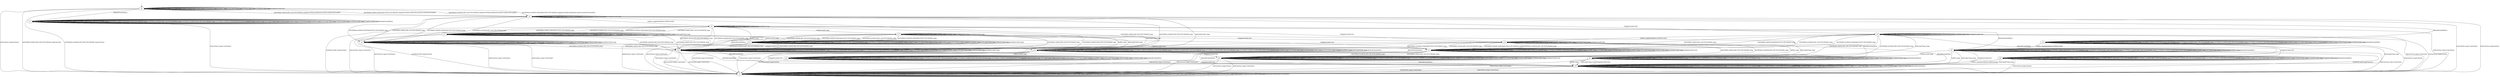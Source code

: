 digraph "../results/kwikModels/kwik-B-lCS-0/learnedModel" {
s0 [label=s0];
s1 [label=s1];
s2 [label=s2];
s3 [label=s3];
s4 [label=s4];
s5 [label=s5];
s6 [label=s6];
s7 [label=s7];
s8 [label=s8];
s9 [label=s9];
s10 [label=s10];
s11 [label=s11];
s12 [label=s12];
s13 [label=s13];
s14 [label=s14];
s15 [label=s15];
s16 [label=s16];
s17 [label=s17];
s18 [label=s18];
s19 [label=s19];
s20 [label=s20];
s0 -> s0  [label="initPing_long/PingACK "];
s0 -> s3  [label="initConClose_long/ConClose "];
s0 -> s2  [label="initCltHello-vldACK:AES-128-GCM-SHA256_long/initSvrHello,hndEncExt,hndCert,hndCertVer,hndFin "];
s0 -> s3  [label="initCltHello-vldACK:AES-256-GCM-SHA384_long/ConClose "];
s0 -> s2  [label="initCltHello-vldACK:CHACHA20-POLY1305-SHA256_long/initSvrHello,hndEncExt,hndCert,hndCertVer,hndFin "];
s0 -> s2  [label="initCltHello-invldACK:AES-128-GCM-SHA256_long/initSvrHello,hndEncExt,hndCert,hndCertVer,hndFin "];
s0 -> s3  [label="initCltHello-invldACK:AES-256-GCM-SHA384_long/ConClose "];
s0 -> s2  [label="initCltHello-invldACK:CHACHA20-POLY1305-SHA256_long/initSvrHello,hndEncExt,hndCert,hndCertVer,hndFin "];
s0 -> s0  [label="initNoFr_long/ "];
s0 -> s0  [label="initUnxpFrType_long/ "];
s0 -> s0  [label="hndPing_long/ "];
s0 -> s0  [label="hndFin_long/ "];
s0 -> s0  [label="hndConClose_long/ "];
s0 -> s0  [label="hndNoFr_long/ "];
s0 -> s0  [label="hndUnxpFrType_long/ "];
s0 -> s0  [label="VldNewConID_long/ "];
s0 -> s0  [label="InvldNewConID_long/ "];
s0 -> s0  [label="[ChgDestConID-Ori]/ "];
s0 -> s1  [label="[RmPadFrmInitPkts]/ "];
s1 -> s1  [label="initPing_long/ "];
s1 -> s3  [label="initConClose_long/<ConClosed> "];
s1 -> s1  [label="initCltHello-vldACK:AES-128-GCM-SHA256_long/ "];
s1 -> s1  [label="initCltHello-vldACK:AES-256-GCM-SHA384_long/ "];
s1 -> s1  [label="initCltHello-vldACK:CHACHA20-POLY1305-SHA256_long/ "];
s1 -> s1  [label="initCltHello-invldACK:AES-128-GCM-SHA256_long/ "];
s1 -> s1  [label="initCltHello-invldACK:AES-256-GCM-SHA384_long/ "];
s1 -> s1  [label="initCltHello-invldACK:CHACHA20-POLY1305-SHA256_long/ "];
s1 -> s1  [label="initNoFr_long/ "];
s1 -> s1  [label="initUnxpFrType_long/ "];
s1 -> s1  [label="hndPing_long/ "];
s1 -> s1  [label="hndFin_long/ "];
s1 -> s1  [label="hndConClose_long/ "];
s1 -> s1  [label="hndNoFr_long/ "];
s1 -> s1  [label="hndUnxpFrType_long/ "];
s1 -> s1  [label="VldNewConID_long/ "];
s1 -> s1  [label="InvldNewConID_long/ "];
s1 -> s1  [label="[ChgDestConID-Ori]/ "];
s1 -> s1  [label="[RmPadFrmInitPkts]/ "];
s2 -> s2  [label="initPing_long/ "];
s2 -> s3  [label="initConClose_long/<ConClosed> "];
s2 -> s6  [label="initCltHello-vldACK:AES-128-GCM-SHA256_long/ "];
s2 -> s18  [label="initCltHello-vldACK:AES-256-GCM-SHA384_long/ "];
s2 -> s6  [label="initCltHello-vldACK:CHACHA20-POLY1305-SHA256_long/ "];
s2 -> s6  [label="initCltHello-invldACK:AES-128-GCM-SHA256_long/ "];
s2 -> s18  [label="initCltHello-invldACK:AES-256-GCM-SHA384_long/ "];
s2 -> s6  [label="initCltHello-invldACK:CHACHA20-POLY1305-SHA256_long/ "];
s2 -> s2  [label="initNoFr_long/ "];
s2 -> s2  [label="initUnxpFrType_long/ "];
s2 -> s2  [label="hndPing_long/PingACK "];
s2 -> s5  [label="hndFin_long/HndshkDone,VldNewConID "];
s2 -> s3  [label="hndConClose_long/ConClose "];
s2 -> s2  [label="hndNoFr_long/ "];
s2 -> s18  [label="hndUnxpFrType_long/ "];
s2 -> s2  [label="VldNewConID_long/ "];
s2 -> s2  [label="InvldNewConID_long/ "];
s2 -> s15  [label="[ChgDestConID-Ori]/ "];
s2 -> s4  [label="[RmPadFrmInitPkts]/ "];
s3 -> s3  [label="initPing_long/<ConClosed> "];
s3 -> s3  [label="initConClose_long/<ConClosed> "];
s3 -> s3  [label="initCltHello-vldACK:AES-128-GCM-SHA256_long/<ConClosed> "];
s3 -> s3  [label="initCltHello-vldACK:AES-256-GCM-SHA384_long/<ConClosed> "];
s3 -> s3  [label="initCltHello-vldACK:CHACHA20-POLY1305-SHA256_long/<ConClosed> "];
s3 -> s3  [label="initCltHello-invldACK:AES-128-GCM-SHA256_long/<ConClosed> "];
s3 -> s3  [label="initCltHello-invldACK:AES-256-GCM-SHA384_long/<ConClosed> "];
s3 -> s3  [label="initCltHello-invldACK:CHACHA20-POLY1305-SHA256_long/<ConClosed> "];
s3 -> s3  [label="initNoFr_long/<ConClosed> "];
s3 -> s3  [label="initUnxpFrType_long/<ConClosed> "];
s3 -> s3  [label="hndPing_long/<ConClosed> "];
s3 -> s3  [label="hndFin_long/<ConClosed> "];
s3 -> s3  [label="hndConClose_long/<ConClosed> "];
s3 -> s3  [label="hndNoFr_long/<ConClosed> "];
s3 -> s3  [label="hndUnxpFrType_long/<ConClosed> "];
s3 -> s3  [label="VldNewConID_long/<ConClosed> "];
s3 -> s3  [label="InvldNewConID_long/<ConClosed> "];
s3 -> s3  [label="[ChgDestConID-Ori]/<ConClosed> "];
s3 -> s3  [label="[RmPadFrmInitPkts]/<ConClosed> "];
s4 -> s4  [label="initPing_long/ "];
s4 -> s4  [label="initConClose_long/<ConAct> "];
s4 -> s4  [label="initCltHello-vldACK:AES-128-GCM-SHA256_long/ "];
s4 -> s4  [label="initCltHello-vldACK:AES-256-GCM-SHA384_long/ "];
s4 -> s4  [label="initCltHello-vldACK:CHACHA20-POLY1305-SHA256_long/ "];
s4 -> s4  [label="initCltHello-invldACK:AES-128-GCM-SHA256_long/ "];
s4 -> s4  [label="initCltHello-invldACK:AES-256-GCM-SHA384_long/ "];
s4 -> s4  [label="initCltHello-invldACK:CHACHA20-POLY1305-SHA256_long/ "];
s4 -> s4  [label="initNoFr_long/ "];
s4 -> s4  [label="initUnxpFrType_long/ "];
s4 -> s4  [label="hndPing_long/PingACK "];
s4 -> s8  [label="hndFin_long/HndshkDone,VldNewConID "];
s4 -> s3  [label="hndConClose_long/ConClose "];
s4 -> s4  [label="hndNoFr_long/ "];
s4 -> s19  [label="hndUnxpFrType_long/ "];
s4 -> s4  [label="VldNewConID_long/ "];
s4 -> s4  [label="InvldNewConID_long/ "];
s4 -> s20  [label="[ChgDestConID-Ori]/ "];
s4 -> s4  [label="[RmPadFrmInitPkts]/ "];
s5 -> s5  [label="initPing_long/ "];
s5 -> s3  [label="initConClose_long/<ConClosed> "];
s5 -> s7  [label="initCltHello-vldACK:AES-128-GCM-SHA256_long/ "];
s5 -> s18  [label="initCltHello-vldACK:AES-256-GCM-SHA384_long/ "];
s5 -> s7  [label="initCltHello-vldACK:CHACHA20-POLY1305-SHA256_long/ "];
s5 -> s7  [label="initCltHello-invldACK:AES-128-GCM-SHA256_long/ "];
s5 -> s18  [label="initCltHello-invldACK:AES-256-GCM-SHA384_long/ "];
s5 -> s7  [label="initCltHello-invldACK:CHACHA20-POLY1305-SHA256_long/ "];
s5 -> s5  [label="initNoFr_long/ "];
s5 -> s5  [label="initUnxpFrType_long/ "];
s5 -> s5  [label="hndPing_long/ "];
s5 -> s18  [label="hndFin_long/ "];
s5 -> s3  [label="hndConClose_long/<ConClosed> "];
s5 -> s5  [label="hndNoFr_long/ "];
s5 -> s18  [label="hndUnxpFrType_long/ "];
s5 -> s17  [label="VldNewConID_long/ "];
s5 -> s3  [label="InvldNewConID_long/ConClose "];
s5 -> s14  [label="[ChgDestConID-Ori]/ "];
s5 -> s8  [label="[RmPadFrmInitPkts]/ "];
s6 -> s6  [label="initPing_long/ "];
s6 -> s3  [label="initConClose_long/<ConClosed> "];
s6 -> s6  [label="initCltHello-vldACK:AES-128-GCM-SHA256_long/ "];
s6 -> s18  [label="initCltHello-vldACK:AES-256-GCM-SHA384_long/ "];
s6 -> s6  [label="initCltHello-vldACK:CHACHA20-POLY1305-SHA256_long/ "];
s6 -> s6  [label="initCltHello-invldACK:AES-128-GCM-SHA256_long/ "];
s6 -> s18  [label="initCltHello-invldACK:AES-256-GCM-SHA384_long/ "];
s6 -> s6  [label="initCltHello-invldACK:CHACHA20-POLY1305-SHA256_long/ "];
s6 -> s6  [label="initNoFr_long/ "];
s6 -> s6  [label="initUnxpFrType_long/ "];
s6 -> s6  [label="hndPing_long/ "];
s6 -> s6  [label="hndFin_long/ "];
s6 -> s3  [label="hndConClose_long/<ConClosed> "];
s6 -> s6  [label="hndNoFr_long/ "];
s6 -> s6  [label="hndUnxpFrType_long/ "];
s6 -> s6  [label="VldNewConID_long/ "];
s6 -> s6  [label="InvldNewConID_long/ "];
s6 -> s13  [label="[ChgDestConID-Ori]/ "];
s6 -> s19  [label="[RmPadFrmInitPkts]/ "];
s7 -> s7  [label="initPing_long/ "];
s7 -> s3  [label="initConClose_long/<ConClosed> "];
s7 -> s7  [label="initCltHello-vldACK:AES-128-GCM-SHA256_long/ "];
s7 -> s18  [label="initCltHello-vldACK:AES-256-GCM-SHA384_long/ "];
s7 -> s7  [label="initCltHello-vldACK:CHACHA20-POLY1305-SHA256_long/ "];
s7 -> s7  [label="initCltHello-invldACK:AES-128-GCM-SHA256_long/ "];
s7 -> s18  [label="initCltHello-invldACK:AES-256-GCM-SHA384_long/ "];
s7 -> s7  [label="initCltHello-invldACK:CHACHA20-POLY1305-SHA256_long/ "];
s7 -> s7  [label="initNoFr_long/ "];
s7 -> s7  [label="initUnxpFrType_long/ "];
s7 -> s7  [label="hndPing_long/ "];
s7 -> s7  [label="hndFin_long/ "];
s7 -> s7  [label="hndConClose_long/<ConAct> "];
s7 -> s7  [label="hndNoFr_long/ "];
s7 -> s7  [label="hndUnxpFrType_long/ "];
s7 -> s11  [label="VldNewConID_long/ "];
s7 -> s3  [label="InvldNewConID_long/ConClose "];
s7 -> s13  [label="[ChgDestConID-Ori]/ "];
s7 -> s10  [label="[RmPadFrmInitPkts]/ "];
s8 -> s8  [label="initPing_long/ "];
s8 -> s8  [label="initConClose_long/<ConAct> "];
s8 -> s8  [label="initCltHello-vldACK:AES-128-GCM-SHA256_long/ "];
s8 -> s8  [label="initCltHello-vldACK:AES-256-GCM-SHA384_long/ "];
s8 -> s8  [label="initCltHello-vldACK:CHACHA20-POLY1305-SHA256_long/ "];
s8 -> s8  [label="initCltHello-invldACK:AES-128-GCM-SHA256_long/ "];
s8 -> s8  [label="initCltHello-invldACK:AES-256-GCM-SHA384_long/ "];
s8 -> s8  [label="initCltHello-invldACK:CHACHA20-POLY1305-SHA256_long/ "];
s8 -> s8  [label="initNoFr_long/ "];
s8 -> s8  [label="initUnxpFrType_long/ "];
s8 -> s8  [label="hndPing_long/ "];
s8 -> s19  [label="hndFin_long/ "];
s8 -> s3  [label="hndConClose_long/<ConClosed> "];
s8 -> s8  [label="hndNoFr_long/ "];
s8 -> s19  [label="hndUnxpFrType_long/ "];
s8 -> s9  [label="VldNewConID_long/ "];
s8 -> s3  [label="InvldNewConID_long/ConClose "];
s8 -> s19  [label="[ChgDestConID-Ori]/ "];
s8 -> s8  [label="[RmPadFrmInitPkts]/ "];
s9 -> s9  [label="initPing_long/ "];
s9 -> s9  [label="initConClose_long/<ConAct> "];
s9 -> s9  [label="initCltHello-vldACK:AES-128-GCM-SHA256_long/ "];
s9 -> s9  [label="initCltHello-vldACK:AES-256-GCM-SHA384_long/ "];
s9 -> s9  [label="initCltHello-vldACK:CHACHA20-POLY1305-SHA256_long/ "];
s9 -> s9  [label="initCltHello-invldACK:AES-128-GCM-SHA256_long/ "];
s9 -> s9  [label="initCltHello-invldACK:AES-256-GCM-SHA384_long/ "];
s9 -> s9  [label="initCltHello-invldACK:CHACHA20-POLY1305-SHA256_long/ "];
s9 -> s9  [label="initNoFr_long/ "];
s9 -> s9  [label="initUnxpFrType_long/ "];
s9 -> s9  [label="hndPing_long/ "];
s9 -> s19  [label="hndFin_long/ "];
s9 -> s3  [label="hndConClose_long/<ConClosed> "];
s9 -> s9  [label="hndNoFr_long/ "];
s9 -> s19  [label="hndUnxpFrType_long/ "];
s9 -> s9  [label="VldNewConID_long/ "];
s9 -> s9  [label="InvldNewConID_long/ "];
s9 -> s19  [label="[ChgDestConID-Ori]/ "];
s9 -> s9  [label="[RmPadFrmInitPkts]/ "];
s10 -> s10  [label="initPing_long/ "];
s10 -> s10  [label="initConClose_long/<ConAct> "];
s10 -> s10  [label="initCltHello-vldACK:AES-128-GCM-SHA256_long/ "];
s10 -> s10  [label="initCltHello-vldACK:AES-256-GCM-SHA384_long/ "];
s10 -> s10  [label="initCltHello-vldACK:CHACHA20-POLY1305-SHA256_long/ "];
s10 -> s10  [label="initCltHello-invldACK:AES-128-GCM-SHA256_long/ "];
s10 -> s10  [label="initCltHello-invldACK:AES-256-GCM-SHA384_long/ "];
s10 -> s10  [label="initCltHello-invldACK:CHACHA20-POLY1305-SHA256_long/ "];
s10 -> s10  [label="initNoFr_long/ "];
s10 -> s10  [label="initUnxpFrType_long/ "];
s10 -> s10  [label="hndPing_long/ "];
s10 -> s10  [label="hndFin_long/ "];
s10 -> s10  [label="hndConClose_long/<ConAct> "];
s10 -> s10  [label="hndNoFr_long/ "];
s10 -> s10  [label="hndUnxpFrType_long/ "];
s10 -> s12  [label="VldNewConID_long/ "];
s10 -> s3  [label="InvldNewConID_long/ConClose "];
s10 -> s19  [label="[ChgDestConID-Ori]/ "];
s10 -> s10  [label="[RmPadFrmInitPkts]/ "];
s11 -> s11  [label="initPing_long/ "];
s11 -> s3  [label="initConClose_long/<ConClosed> "];
s11 -> s11  [label="initCltHello-vldACK:AES-128-GCM-SHA256_long/ "];
s11 -> s18  [label="initCltHello-vldACK:AES-256-GCM-SHA384_long/ "];
s11 -> s11  [label="initCltHello-vldACK:CHACHA20-POLY1305-SHA256_long/ "];
s11 -> s11  [label="initCltHello-invldACK:AES-128-GCM-SHA256_long/ "];
s11 -> s18  [label="initCltHello-invldACK:AES-256-GCM-SHA384_long/ "];
s11 -> s11  [label="initCltHello-invldACK:CHACHA20-POLY1305-SHA256_long/ "];
s11 -> s11  [label="initNoFr_long/ "];
s11 -> s11  [label="initUnxpFrType_long/ "];
s11 -> s11  [label="hndPing_long/ "];
s11 -> s11  [label="hndFin_long/ "];
s11 -> s11  [label="hndConClose_long/<ConAct> "];
s11 -> s11  [label="hndNoFr_long/ "];
s11 -> s11  [label="hndUnxpFrType_long/ "];
s11 -> s11  [label="VldNewConID_long/ "];
s11 -> s11  [label="InvldNewConID_long/ "];
s11 -> s13  [label="[ChgDestConID-Ori]/ "];
s11 -> s12  [label="[RmPadFrmInitPkts]/ "];
s12 -> s12  [label="initPing_long/ "];
s12 -> s12  [label="initConClose_long/<ConAct> "];
s12 -> s12  [label="initCltHello-vldACK:AES-128-GCM-SHA256_long/ "];
s12 -> s12  [label="initCltHello-vldACK:AES-256-GCM-SHA384_long/ "];
s12 -> s12  [label="initCltHello-vldACK:CHACHA20-POLY1305-SHA256_long/ "];
s12 -> s12  [label="initCltHello-invldACK:AES-128-GCM-SHA256_long/ "];
s12 -> s12  [label="initCltHello-invldACK:AES-256-GCM-SHA384_long/ "];
s12 -> s12  [label="initCltHello-invldACK:CHACHA20-POLY1305-SHA256_long/ "];
s12 -> s12  [label="initNoFr_long/ "];
s12 -> s12  [label="initUnxpFrType_long/ "];
s12 -> s12  [label="hndPing_long/ "];
s12 -> s12  [label="hndFin_long/ "];
s12 -> s12  [label="hndConClose_long/<ConAct> "];
s12 -> s12  [label="hndNoFr_long/ "];
s12 -> s12  [label="hndUnxpFrType_long/ "];
s12 -> s12  [label="VldNewConID_long/ "];
s12 -> s12  [label="InvldNewConID_long/ "];
s12 -> s19  [label="[ChgDestConID-Ori]/ "];
s12 -> s12  [label="[RmPadFrmInitPkts]/ "];
s13 -> s13  [label="initPing_long/ "];
s13 -> s3  [label="initConClose_long/<ConClosed> "];
s13 -> s13  [label="initCltHello-vldACK:AES-128-GCM-SHA256_long/ "];
s13 -> s16  [label="initCltHello-vldACK:AES-256-GCM-SHA384_long/ "];
s13 -> s13  [label="initCltHello-vldACK:CHACHA20-POLY1305-SHA256_long/ "];
s13 -> s13  [label="initCltHello-invldACK:AES-128-GCM-SHA256_long/ "];
s13 -> s16  [label="initCltHello-invldACK:AES-256-GCM-SHA384_long/ "];
s13 -> s13  [label="initCltHello-invldACK:CHACHA20-POLY1305-SHA256_long/ "];
s13 -> s13  [label="initNoFr_long/ "];
s13 -> s13  [label="initUnxpFrType_long/ "];
s13 -> s13  [label="hndPing_long/ "];
s13 -> s13  [label="hndFin_long/ "];
s13 -> s3  [label="hndConClose_long/<ConClosed> "];
s13 -> s13  [label="hndNoFr_long/ "];
s13 -> s13  [label="hndUnxpFrType_long/ "];
s13 -> s13  [label="VldNewConID_long/ "];
s13 -> s13  [label="InvldNewConID_long/ "];
s13 -> s13  [label="[ChgDestConID-Ori]/ "];
s13 -> s19  [label="[RmPadFrmInitPkts]/ "];
s14 -> s14  [label="initPing_long/ "];
s14 -> s3  [label="initConClose_long/<ConClosed> "];
s14 -> s13  [label="initCltHello-vldACK:AES-128-GCM-SHA256_long/ "];
s14 -> s16  [label="initCltHello-vldACK:AES-256-GCM-SHA384_long/ "];
s14 -> s13  [label="initCltHello-vldACK:CHACHA20-POLY1305-SHA256_long/ "];
s14 -> s13  [label="initCltHello-invldACK:AES-128-GCM-SHA256_long/ "];
s14 -> s16  [label="initCltHello-invldACK:AES-256-GCM-SHA384_long/ "];
s14 -> s13  [label="initCltHello-invldACK:CHACHA20-POLY1305-SHA256_long/ "];
s14 -> s14  [label="initNoFr_long/ "];
s14 -> s14  [label="initUnxpFrType_long/ "];
s14 -> s14  [label="hndPing_long/ "];
s14 -> s16  [label="hndFin_long/ "];
s14 -> s3  [label="hndConClose_long/<ConClosed> "];
s14 -> s14  [label="hndNoFr_long/ "];
s14 -> s16  [label="hndUnxpFrType_long/ "];
s14 -> s14  [label="VldNewConID_long/ "];
s14 -> s14  [label="InvldNewConID_long/ "];
s14 -> s14  [label="[ChgDestConID-Ori]/ "];
s14 -> s19  [label="[RmPadFrmInitPkts]/ "];
s15 -> s15  [label="initPing_long/ "];
s15 -> s3  [label="initConClose_long/<ConClosed> "];
s15 -> s13  [label="initCltHello-vldACK:AES-128-GCM-SHA256_long/ "];
s15 -> s16  [label="initCltHello-vldACK:AES-256-GCM-SHA384_long/ "];
s15 -> s13  [label="initCltHello-vldACK:CHACHA20-POLY1305-SHA256_long/ "];
s15 -> s13  [label="initCltHello-invldACK:AES-128-GCM-SHA256_long/ "];
s15 -> s16  [label="initCltHello-invldACK:AES-256-GCM-SHA384_long/ "];
s15 -> s13  [label="initCltHello-invldACK:CHACHA20-POLY1305-SHA256_long/ "];
s15 -> s15  [label="initNoFr_long/ "];
s15 -> s15  [label="initUnxpFrType_long/ "];
s15 -> s15  [label="hndPing_long/PingACK "];
s15 -> s14  [label="hndFin_long/HndshkDone,VldNewConID "];
s15 -> s3  [label="hndConClose_long/ConClose "];
s15 -> s15  [label="hndNoFr_long/ "];
s15 -> s16  [label="hndUnxpFrType_long/ "];
s15 -> s15  [label="VldNewConID_long/ "];
s15 -> s15  [label="InvldNewConID_long/ "];
s15 -> s15  [label="[ChgDestConID-Ori]/ "];
s15 -> s20  [label="[RmPadFrmInitPkts]/ "];
s16 -> s16  [label="initPing_long/PingACK "];
s16 -> s3  [label="initConClose_long/ConClose "];
s16 -> s16  [label="initCltHello-vldACK:AES-128-GCM-SHA256_long/ "];
s16 -> s16  [label="initCltHello-vldACK:AES-256-GCM-SHA384_long/ "];
s16 -> s16  [label="initCltHello-vldACK:CHACHA20-POLY1305-SHA256_long/ "];
s16 -> s16  [label="initCltHello-invldACK:AES-128-GCM-SHA256_long/ "];
s16 -> s16  [label="initCltHello-invldACK:AES-256-GCM-SHA384_long/ "];
s16 -> s16  [label="initCltHello-invldACK:CHACHA20-POLY1305-SHA256_long/ "];
s16 -> s16  [label="initNoFr_long/ "];
s16 -> s16  [label="initUnxpFrType_long/ "];
s16 -> s16  [label="hndPing_long/ "];
s16 -> s16  [label="hndFin_long/ "];
s16 -> s3  [label="hndConClose_long/<ConClosed> "];
s16 -> s16  [label="hndNoFr_long/ "];
s16 -> s16  [label="hndUnxpFrType_long/ "];
s16 -> s16  [label="VldNewConID_long/ "];
s16 -> s16  [label="InvldNewConID_long/ "];
s16 -> s16  [label="[ChgDestConID-Ori]/ "];
s16 -> s19  [label="[RmPadFrmInitPkts]/ "];
s17 -> s17  [label="initPing_long/ "];
s17 -> s3  [label="initConClose_long/<ConClosed> "];
s17 -> s11  [label="initCltHello-vldACK:AES-128-GCM-SHA256_long/ "];
s17 -> s18  [label="initCltHello-vldACK:AES-256-GCM-SHA384_long/ "];
s17 -> s11  [label="initCltHello-vldACK:CHACHA20-POLY1305-SHA256_long/ "];
s17 -> s11  [label="initCltHello-invldACK:AES-128-GCM-SHA256_long/ "];
s17 -> s18  [label="initCltHello-invldACK:AES-256-GCM-SHA384_long/ "];
s17 -> s11  [label="initCltHello-invldACK:CHACHA20-POLY1305-SHA256_long/ "];
s17 -> s17  [label="initNoFr_long/ "];
s17 -> s17  [label="initUnxpFrType_long/ "];
s17 -> s17  [label="hndPing_long/ "];
s17 -> s18  [label="hndFin_long/ "];
s17 -> s3  [label="hndConClose_long/<ConClosed> "];
s17 -> s17  [label="hndNoFr_long/ "];
s17 -> s18  [label="hndUnxpFrType_long/ "];
s17 -> s17  [label="VldNewConID_long/ "];
s17 -> s17  [label="InvldNewConID_long/ "];
s17 -> s14  [label="[ChgDestConID-Ori]/ "];
s17 -> s9  [label="[RmPadFrmInitPkts]/ "];
s18 -> s18  [label="initPing_long/ "];
s18 -> s3  [label="initConClose_long/<ConClosed> "];
s18 -> s18  [label="initCltHello-vldACK:AES-128-GCM-SHA256_long/ "];
s18 -> s18  [label="initCltHello-vldACK:AES-256-GCM-SHA384_long/ "];
s18 -> s18  [label="initCltHello-vldACK:CHACHA20-POLY1305-SHA256_long/ "];
s18 -> s18  [label="initCltHello-invldACK:AES-128-GCM-SHA256_long/ "];
s18 -> s18  [label="initCltHello-invldACK:AES-256-GCM-SHA384_long/ "];
s18 -> s18  [label="initCltHello-invldACK:CHACHA20-POLY1305-SHA256_long/ "];
s18 -> s18  [label="initNoFr_long/ "];
s18 -> s18  [label="initUnxpFrType_long/ "];
s18 -> s18  [label="hndPing_long/ "];
s18 -> s18  [label="hndFin_long/ "];
s18 -> s3  [label="hndConClose_long/<ConClosed> "];
s18 -> s18  [label="hndNoFr_long/ "];
s18 -> s18  [label="hndUnxpFrType_long/ "];
s18 -> s18  [label="VldNewConID_long/ "];
s18 -> s18  [label="InvldNewConID_long/ "];
s18 -> s16  [label="[ChgDestConID-Ori]/ "];
s18 -> s19  [label="[RmPadFrmInitPkts]/ "];
s19 -> s19  [label="initPing_long/ "];
s19 -> s3  [label="initConClose_long/<ConClosed> "];
s19 -> s19  [label="initCltHello-vldACK:AES-128-GCM-SHA256_long/ "];
s19 -> s19  [label="initCltHello-vldACK:AES-256-GCM-SHA384_long/ "];
s19 -> s19  [label="initCltHello-vldACK:CHACHA20-POLY1305-SHA256_long/ "];
s19 -> s19  [label="initCltHello-invldACK:AES-128-GCM-SHA256_long/ "];
s19 -> s19  [label="initCltHello-invldACK:AES-256-GCM-SHA384_long/ "];
s19 -> s19  [label="initCltHello-invldACK:CHACHA20-POLY1305-SHA256_long/ "];
s19 -> s19  [label="initNoFr_long/ "];
s19 -> s19  [label="initUnxpFrType_long/ "];
s19 -> s19  [label="hndPing_long/ "];
s19 -> s19  [label="hndFin_long/ "];
s19 -> s3  [label="hndConClose_long/<ConClosed> "];
s19 -> s19  [label="hndNoFr_long/ "];
s19 -> s19  [label="hndUnxpFrType_long/ "];
s19 -> s19  [label="VldNewConID_long/ "];
s19 -> s19  [label="InvldNewConID_long/ "];
s19 -> s19  [label="[ChgDestConID-Ori]/ "];
s19 -> s19  [label="[RmPadFrmInitPkts]/ "];
s20 -> s20  [label="initPing_long/ "];
s20 -> s20  [label="initConClose_long/<ConAct> "];
s20 -> s20  [label="initCltHello-vldACK:AES-128-GCM-SHA256_long/ "];
s20 -> s20  [label="initCltHello-vldACK:AES-256-GCM-SHA384_long/ "];
s20 -> s20  [label="initCltHello-vldACK:CHACHA20-POLY1305-SHA256_long/ "];
s20 -> s20  [label="initCltHello-invldACK:AES-128-GCM-SHA256_long/ "];
s20 -> s20  [label="initCltHello-invldACK:AES-256-GCM-SHA384_long/ "];
s20 -> s20  [label="initCltHello-invldACK:CHACHA20-POLY1305-SHA256_long/ "];
s20 -> s20  [label="initNoFr_long/ "];
s20 -> s20  [label="initUnxpFrType_long/ "];
s20 -> s20  [label="hndPing_long/PingACK "];
s20 -> s19  [label="hndFin_long/HndshkDone,VldNewConID "];
s20 -> s3  [label="hndConClose_long/ConClose "];
s20 -> s20  [label="hndNoFr_long/ "];
s20 -> s19  [label="hndUnxpFrType_long/ "];
s20 -> s20  [label="VldNewConID_long/ "];
s20 -> s20  [label="InvldNewConID_long/ "];
s20 -> s20  [label="[ChgDestConID-Ori]/ "];
s20 -> s20  [label="[RmPadFrmInitPkts]/ "];
__start0 [label="", shape=none];
__start0 -> s0  [label=""];
}
